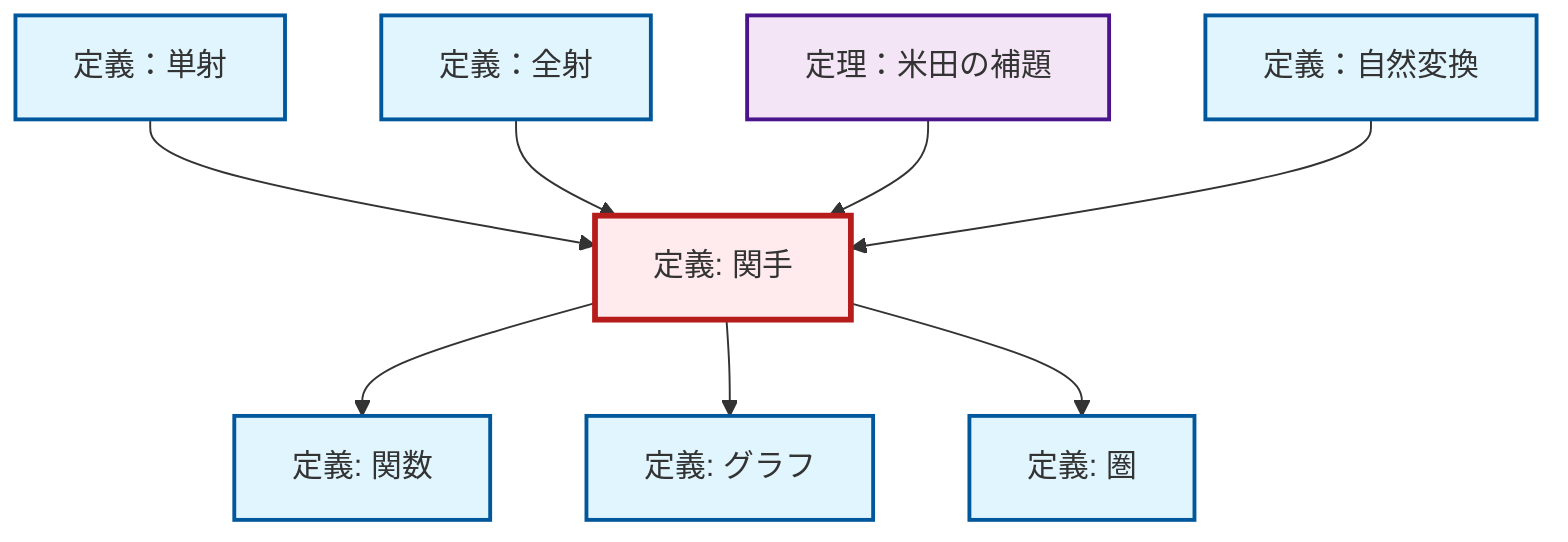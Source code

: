 graph TD
    classDef definition fill:#e1f5fe,stroke:#01579b,stroke-width:2px
    classDef theorem fill:#f3e5f5,stroke:#4a148c,stroke-width:2px
    classDef axiom fill:#fff3e0,stroke:#e65100,stroke-width:2px
    classDef example fill:#e8f5e9,stroke:#1b5e20,stroke-width:2px
    classDef current fill:#ffebee,stroke:#b71c1c,stroke-width:3px
    def-natural-transformation["定義：自然変換"]:::definition
    def-function["定義: 関数"]:::definition
    def-category["定義: 圏"]:::definition
    def-graph["定義: グラフ"]:::definition
    def-epimorphism["定義：全射"]:::definition
    thm-yoneda["定理：米田の補題"]:::theorem
    def-monomorphism["定義：単射"]:::definition
    def-functor["定義: 関手"]:::definition
    def-monomorphism --> def-functor
    def-epimorphism --> def-functor
    thm-yoneda --> def-functor
    def-natural-transformation --> def-functor
    def-functor --> def-function
    def-functor --> def-graph
    def-functor --> def-category
    class def-functor current